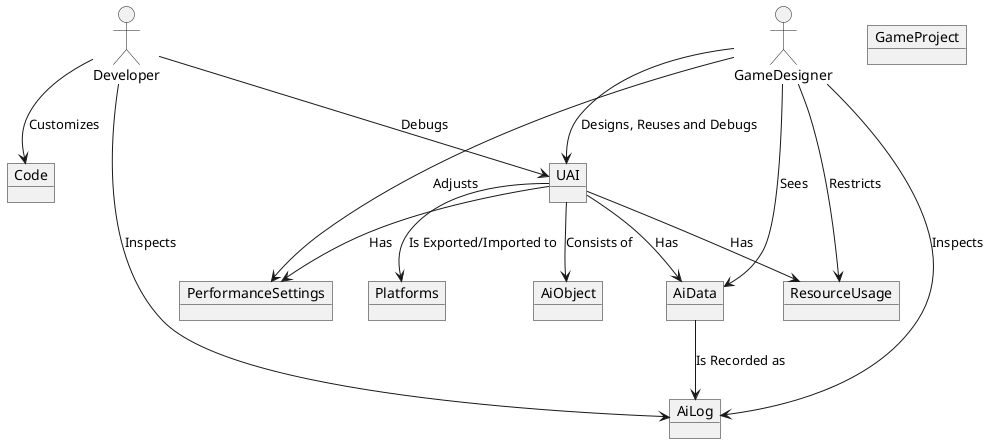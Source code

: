﻿@startuml
'https://plantuml.com/object-diagram
allow_mixing

actor GameDesigner
actor Developer

object UAI
object AiData
object AiLog
object GameProject
object PerformanceSettings
object AiObject
object Code
object ResourceUsage
object Platforms

GameDesigner --> UAI : Designs, Reuses and Debugs
GameDesigner --> AiData : Sees
GameDesigner --> AiLog : Inspects
Developer --> AiLog : Inspects
UAI --> Platforms : Is Exported/Imported to

Developer --> UAI : Debugs

UAI --> AiObject : Consists of

UAI --> AiData : Has 
AiData --> AiLog : Is Recorded as

GameDesigner --> PerformanceSettings : Adjusts
UAI --> PerformanceSettings : Has
Developer --> Code : Customizes
GameDesigner --> ResourceUsage : Restricts
UAI --> ResourceUsage : Has

@enduml
